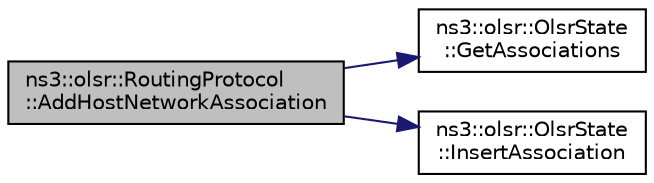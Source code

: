 digraph "ns3::olsr::RoutingProtocol::AddHostNetworkAssociation"
{
 // LATEX_PDF_SIZE
  edge [fontname="Helvetica",fontsize="10",labelfontname="Helvetica",labelfontsize="10"];
  node [fontname="Helvetica",fontsize="10",shape=record];
  rankdir="LR";
  Node1 [label="ns3::olsr::RoutingProtocol\l::AddHostNetworkAssociation",height=0.2,width=0.4,color="black", fillcolor="grey75", style="filled", fontcolor="black",tooltip="Injects the specified (networkAddr, netmask) tuple in the list of local HNA associations to be sent b..."];
  Node1 -> Node2 [color="midnightblue",fontsize="10",style="solid",fontname="Helvetica"];
  Node2 [label="ns3::olsr::OlsrState\l::GetAssociations",height=0.2,width=0.4,color="black", fillcolor="white", style="filled",URL="$classns3_1_1olsr_1_1_olsr_state.html#ac03f135d805e30ecbedf0a42cd1f7d91",tooltip="Gets the association set the node has."];
  Node1 -> Node3 [color="midnightblue",fontsize="10",style="solid",fontname="Helvetica"];
  Node3 [label="ns3::olsr::OlsrState\l::InsertAssociation",height=0.2,width=0.4,color="black", fillcolor="white", style="filled",URL="$classns3_1_1olsr_1_1_olsr_state.html#a4cdfceadaf69dda63b8fbe08d4ba5acc",tooltip="Inserts an association tuple."];
}
